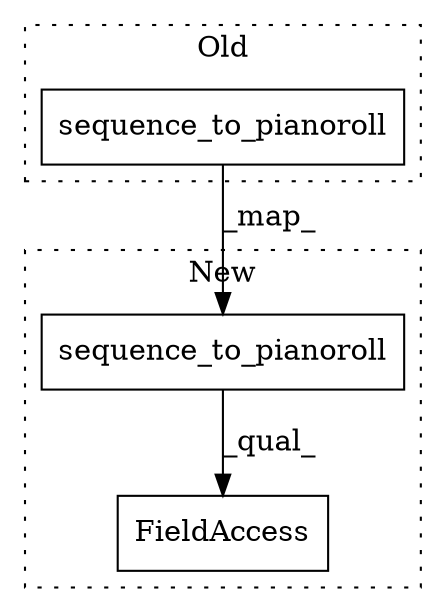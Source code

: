 digraph G {
subgraph cluster0 {
1 [label="sequence_to_pianoroll" a="32" s="75058,75100" l="22,1" shape="box"];
label = "Old";
style="dotted";
}
subgraph cluster1 {
2 [label="sequence_to_pianoroll" a="32" s="74848,74890" l="22,1" shape="box"];
3 [label="FieldAccess" a="22" s="74834" l="64" shape="box"];
label = "New";
style="dotted";
}
1 -> 2 [label="_map_"];
2 -> 3 [label="_qual_"];
}